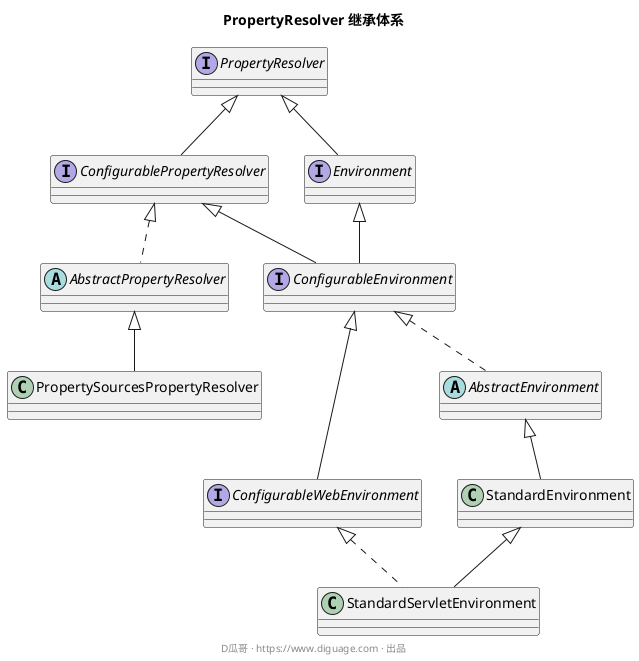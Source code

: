 @startuml
title **PropertyResolver 继承体系**
' 删除去不必要的某些类

interface PropertyResolver

interface ConfigurablePropertyResolver extends PropertyResolver

abstract class AbstractPropertyResolver implements ConfigurablePropertyResolver

class PropertySourcesPropertyResolver extends AbstractPropertyResolver

interface Environment extends PropertyResolver

interface ConfigurableEnvironment extends Environment, ConfigurablePropertyResolver

interface ConfigurableWebEnvironment extends ConfigurableEnvironment

abstract class AbstractEnvironment implements ConfigurableEnvironment

class StandardEnvironment extends AbstractEnvironment

class StandardServletEnvironment extends StandardEnvironment implements ConfigurableWebEnvironment

footer D瓜哥 · https://www.diguage.com · 出品
@enduml
